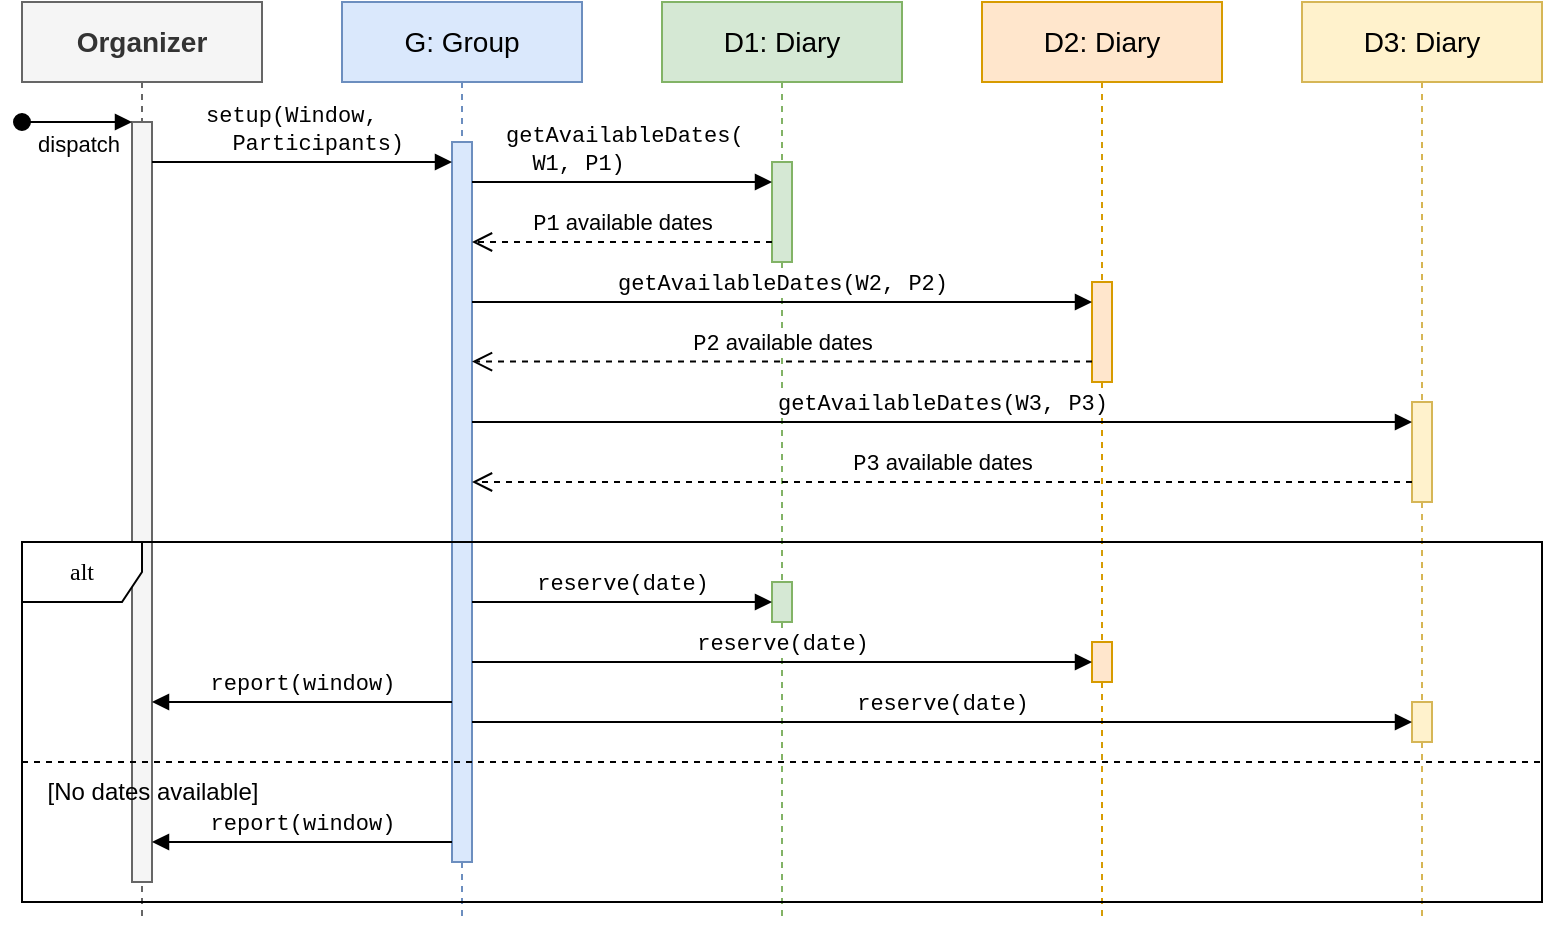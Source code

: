 <mxfile version="23.1.5" type="device">
  <diagram name="Page-1" id="KenW7vIUKHTiLhVvsAD5">
    <mxGraphModel dx="1482" dy="805" grid="1" gridSize="10" guides="1" tooltips="1" connect="1" arrows="1" fold="1" page="1" pageScale="1" pageWidth="840" pageHeight="540" math="0" shadow="0">
      <root>
        <mxCell id="V_574r8uO0_lqwqY8eq--0" />
        <mxCell id="V_574r8uO0_lqwqY8eq--1" parent="V_574r8uO0_lqwqY8eq--0" />
        <mxCell id="V_574r8uO0_lqwqY8eq--2" value="&lt;b&gt;&lt;font style=&quot;font-size: 14px;&quot;&gt;Organizer&lt;/font&gt;&lt;/b&gt;" style="shape=umlLifeline;perimeter=lifelinePerimeter;whiteSpace=wrap;html=1;container=0;dropTarget=0;collapsible=0;recursiveResize=0;outlineConnect=0;portConstraint=eastwest;newEdgeStyle={&quot;edgeStyle&quot;:&quot;elbowEdgeStyle&quot;,&quot;elbow&quot;:&quot;vertical&quot;,&quot;curved&quot;:0,&quot;rounded&quot;:0};fillColor=#f5f5f5;strokeColor=#666666;fontColor=#333333;" parent="V_574r8uO0_lqwqY8eq--1" vertex="1">
          <mxGeometry x="40" y="40" width="120" height="460" as="geometry" />
        </mxCell>
        <mxCell id="V_574r8uO0_lqwqY8eq--3" value="" style="html=1;points=[];perimeter=orthogonalPerimeter;outlineConnect=0;targetShapes=umlLifeline;portConstraint=eastwest;newEdgeStyle={&quot;edgeStyle&quot;:&quot;elbowEdgeStyle&quot;,&quot;elbow&quot;:&quot;vertical&quot;,&quot;curved&quot;:0,&quot;rounded&quot;:0};fillColor=#f5f5f5;strokeColor=#666666;fontColor=#333333;" parent="V_574r8uO0_lqwqY8eq--2" vertex="1">
          <mxGeometry x="55" y="60" width="10" height="380" as="geometry" />
        </mxCell>
        <mxCell id="V_574r8uO0_lqwqY8eq--4" value="dispatch" style="html=1;verticalAlign=bottom;startArrow=oval;endArrow=block;startSize=8;edgeStyle=elbowEdgeStyle;elbow=vertical;curved=0;rounded=0;" parent="V_574r8uO0_lqwqY8eq--2" edge="1">
          <mxGeometry y="-20" relative="1" as="geometry">
            <mxPoint y="60" as="sourcePoint" />
            <mxPoint x="55" y="60.143" as="targetPoint" />
            <mxPoint as="offset" />
          </mxGeometry>
        </mxCell>
        <mxCell id="V_574r8uO0_lqwqY8eq--5" value="&lt;font style=&quot;font-size: 14px;&quot;&gt;G: Group&lt;/font&gt;" style="shape=umlLifeline;perimeter=lifelinePerimeter;whiteSpace=wrap;html=1;container=0;dropTarget=0;collapsible=0;recursiveResize=0;outlineConnect=0;portConstraint=eastwest;newEdgeStyle={&quot;edgeStyle&quot;:&quot;elbowEdgeStyle&quot;,&quot;elbow&quot;:&quot;vertical&quot;,&quot;curved&quot;:0,&quot;rounded&quot;:0};fillColor=#dae8fc;strokeColor=#6c8ebf;" parent="V_574r8uO0_lqwqY8eq--1" vertex="1">
          <mxGeometry x="200" y="40" width="120" height="460" as="geometry" />
        </mxCell>
        <mxCell id="V_574r8uO0_lqwqY8eq--6" value="" style="html=1;points=[];perimeter=orthogonalPerimeter;outlineConnect=0;targetShapes=umlLifeline;portConstraint=eastwest;newEdgeStyle={&quot;edgeStyle&quot;:&quot;elbowEdgeStyle&quot;,&quot;elbow&quot;:&quot;vertical&quot;,&quot;curved&quot;:0,&quot;rounded&quot;:0};fillColor=#dae8fc;strokeColor=#6c8ebf;" parent="V_574r8uO0_lqwqY8eq--5" vertex="1">
          <mxGeometry x="55" y="70" width="10" height="360" as="geometry" />
        </mxCell>
        <mxCell id="V_574r8uO0_lqwqY8eq--7" value="&lt;font face=&quot;Courier New&quot;&gt;setup(Window,&lt;br&gt;&amp;nbsp; Participants)&lt;/font&gt;" style="html=1;verticalAlign=bottom;endArrow=block;edgeStyle=elbowEdgeStyle;elbow=horizontal;curved=0;rounded=0;align=left;" parent="V_574r8uO0_lqwqY8eq--1" source="V_574r8uO0_lqwqY8eq--3" target="V_574r8uO0_lqwqY8eq--6" edge="1">
          <mxGeometry x="-0.667" relative="1" as="geometry">
            <mxPoint x="110" y="120" as="sourcePoint" />
            <Array as="points">
              <mxPoint x="180" y="120" />
            </Array>
            <mxPoint x="240" y="120" as="targetPoint" />
            <mxPoint as="offset" />
          </mxGeometry>
        </mxCell>
        <mxCell id="V_574r8uO0_lqwqY8eq--9" value="&lt;font style=&quot;font-size: 14px;&quot;&gt;D1: Diary&lt;/font&gt;" style="shape=umlLifeline;perimeter=lifelinePerimeter;whiteSpace=wrap;html=1;container=0;dropTarget=0;collapsible=0;recursiveResize=0;outlineConnect=0;portConstraint=eastwest;newEdgeStyle={&quot;edgeStyle&quot;:&quot;elbowEdgeStyle&quot;,&quot;elbow&quot;:&quot;vertical&quot;,&quot;curved&quot;:0,&quot;rounded&quot;:0};fillColor=#d5e8d4;strokeColor=#82b366;" parent="V_574r8uO0_lqwqY8eq--1" vertex="1">
          <mxGeometry x="360" y="40" width="120" height="460" as="geometry" />
        </mxCell>
        <mxCell id="V_574r8uO0_lqwqY8eq--10" value="" style="html=1;points=[];perimeter=orthogonalPerimeter;outlineConnect=0;targetShapes=umlLifeline;portConstraint=eastwest;newEdgeStyle={&quot;edgeStyle&quot;:&quot;elbowEdgeStyle&quot;,&quot;elbow&quot;:&quot;vertical&quot;,&quot;curved&quot;:0,&quot;rounded&quot;:0};fillColor=#d5e8d4;strokeColor=#82b366;" parent="V_574r8uO0_lqwqY8eq--9" vertex="1">
          <mxGeometry x="55" y="80" width="10" height="50" as="geometry" />
        </mxCell>
        <mxCell id="Vd3R-TFm4S1apjZbC-eo-2" value="" style="html=1;points=[];perimeter=orthogonalPerimeter;outlineConnect=0;targetShapes=umlLifeline;portConstraint=eastwest;newEdgeStyle={&quot;edgeStyle&quot;:&quot;elbowEdgeStyle&quot;,&quot;elbow&quot;:&quot;vertical&quot;,&quot;curved&quot;:0,&quot;rounded&quot;:0};fillColor=#d5e8d4;strokeColor=#82b366;" parent="V_574r8uO0_lqwqY8eq--9" vertex="1">
          <mxGeometry x="55" y="290" width="10" height="20" as="geometry" />
        </mxCell>
        <mxCell id="V_574r8uO0_lqwqY8eq--11" value="&lt;font style=&quot;font-size: 14px;&quot;&gt;D2: Diary&lt;/font&gt;" style="shape=umlLifeline;perimeter=lifelinePerimeter;whiteSpace=wrap;html=1;container=0;dropTarget=0;collapsible=0;recursiveResize=0;outlineConnect=0;portConstraint=eastwest;newEdgeStyle={&quot;edgeStyle&quot;:&quot;elbowEdgeStyle&quot;,&quot;elbow&quot;:&quot;vertical&quot;,&quot;curved&quot;:0,&quot;rounded&quot;:0};fillColor=#ffe6cc;strokeColor=#d79b00;" parent="V_574r8uO0_lqwqY8eq--1" vertex="1">
          <mxGeometry x="520" y="40" width="120" height="460" as="geometry" />
        </mxCell>
        <mxCell id="V_574r8uO0_lqwqY8eq--12" value="" style="html=1;points=[];perimeter=orthogonalPerimeter;outlineConnect=0;targetShapes=umlLifeline;portConstraint=eastwest;newEdgeStyle={&quot;edgeStyle&quot;:&quot;elbowEdgeStyle&quot;,&quot;elbow&quot;:&quot;vertical&quot;,&quot;curved&quot;:0,&quot;rounded&quot;:0};fillColor=#ffe6cc;strokeColor=#d79b00;" parent="V_574r8uO0_lqwqY8eq--11" vertex="1">
          <mxGeometry x="55" y="140" width="10" height="50" as="geometry" />
        </mxCell>
        <mxCell id="6cWRWlTVcQfMaOi_MTbY-3" value="" style="html=1;points=[];perimeter=orthogonalPerimeter;outlineConnect=0;targetShapes=umlLifeline;portConstraint=eastwest;newEdgeStyle={&quot;edgeStyle&quot;:&quot;elbowEdgeStyle&quot;,&quot;elbow&quot;:&quot;vertical&quot;,&quot;curved&quot;:0,&quot;rounded&quot;:0};fillColor=#ffe6cc;strokeColor=#d79b00;" parent="V_574r8uO0_lqwqY8eq--11" vertex="1">
          <mxGeometry x="55" y="320" width="10" height="20" as="geometry" />
        </mxCell>
        <mxCell id="V_574r8uO0_lqwqY8eq--13" value="&lt;font style=&quot;font-size: 14px;&quot;&gt;D3: Diary&lt;/font&gt;" style="shape=umlLifeline;perimeter=lifelinePerimeter;whiteSpace=wrap;html=1;container=0;dropTarget=0;collapsible=0;recursiveResize=0;outlineConnect=0;portConstraint=eastwest;newEdgeStyle={&quot;edgeStyle&quot;:&quot;elbowEdgeStyle&quot;,&quot;elbow&quot;:&quot;vertical&quot;,&quot;curved&quot;:0,&quot;rounded&quot;:0};fillColor=#fff2cc;strokeColor=#d6b656;" parent="V_574r8uO0_lqwqY8eq--1" vertex="1">
          <mxGeometry x="680" y="40" width="120" height="460" as="geometry" />
        </mxCell>
        <mxCell id="V_574r8uO0_lqwqY8eq--14" value="" style="html=1;points=[];perimeter=orthogonalPerimeter;outlineConnect=0;targetShapes=umlLifeline;portConstraint=eastwest;newEdgeStyle={&quot;edgeStyle&quot;:&quot;elbowEdgeStyle&quot;,&quot;elbow&quot;:&quot;vertical&quot;,&quot;curved&quot;:0,&quot;rounded&quot;:0};fillColor=#fff2cc;strokeColor=#d6b656;" parent="V_574r8uO0_lqwqY8eq--13" vertex="1">
          <mxGeometry x="55" y="200" width="10" height="50" as="geometry" />
        </mxCell>
        <mxCell id="6cWRWlTVcQfMaOi_MTbY-5" value="" style="html=1;points=[];perimeter=orthogonalPerimeter;outlineConnect=0;targetShapes=umlLifeline;portConstraint=eastwest;newEdgeStyle={&quot;edgeStyle&quot;:&quot;elbowEdgeStyle&quot;,&quot;elbow&quot;:&quot;vertical&quot;,&quot;curved&quot;:0,&quot;rounded&quot;:0};fillColor=#fff2cc;strokeColor=#d6b656;" parent="V_574r8uO0_lqwqY8eq--13" vertex="1">
          <mxGeometry x="55" y="350" width="10" height="20" as="geometry" />
        </mxCell>
        <mxCell id="V_574r8uO0_lqwqY8eq--17" value="&lt;font face=&quot;Courier New&quot;&gt;getAvailableDates(&lt;br&gt;&amp;nbsp; W1,&amp;nbsp;P1)&lt;/font&gt;" style="html=1;verticalAlign=bottom;endArrow=block;edgeStyle=elbowEdgeStyle;elbow=vertical;curved=0;rounded=0;align=left;" parent="V_574r8uO0_lqwqY8eq--1" source="V_574r8uO0_lqwqY8eq--6" target="V_574r8uO0_lqwqY8eq--10" edge="1">
          <mxGeometry x="-0.8" relative="1" as="geometry">
            <mxPoint x="290" y="130" as="sourcePoint" />
            <Array as="points">
              <mxPoint x="335" y="130" />
            </Array>
            <mxPoint x="400" y="130" as="targetPoint" />
            <mxPoint as="offset" />
          </mxGeometry>
        </mxCell>
        <mxCell id="V_574r8uO0_lqwqY8eq--18" value="&lt;font face=&quot;Courier New&quot;&gt;P1&lt;/font&gt; available dates" style="html=1;verticalAlign=bottom;endArrow=open;dashed=1;endSize=8;edgeStyle=elbowEdgeStyle;elbow=vertical;curved=0;rounded=0;" parent="V_574r8uO0_lqwqY8eq--1" source="V_574r8uO0_lqwqY8eq--10" target="V_574r8uO0_lqwqY8eq--6" edge="1">
          <mxGeometry relative="1" as="geometry">
            <mxPoint x="280" y="160" as="targetPoint" />
            <Array as="points">
              <mxPoint x="360" y="160" />
              <mxPoint x="345" y="170" />
            </Array>
            <mxPoint x="400" y="160" as="sourcePoint" />
          </mxGeometry>
        </mxCell>
        <mxCell id="g2ztBIAL7-nyoMyFBQik-2" value="&lt;font face=&quot;Courier New&quot;&gt;getAvailableDates(W2,&amp;nbsp;P2)&lt;/font&gt;" style="html=1;verticalAlign=bottom;endArrow=block;edgeStyle=elbowEdgeStyle;elbow=vertical;curved=0;rounded=0;align=center;" parent="V_574r8uO0_lqwqY8eq--1" source="V_574r8uO0_lqwqY8eq--6" target="V_574r8uO0_lqwqY8eq--12" edge="1">
          <mxGeometry relative="1" as="geometry">
            <mxPoint x="280" y="190" as="sourcePoint" />
            <Array as="points">
              <mxPoint x="385" y="190" />
            </Array>
            <mxPoint x="550" y="190" as="targetPoint" />
            <mxPoint as="offset" />
          </mxGeometry>
        </mxCell>
        <mxCell id="g2ztBIAL7-nyoMyFBQik-3" value="&lt;font face=&quot;Courier New&quot;&gt;P2&lt;/font&gt;&amp;nbsp;available dates" style="html=1;verticalAlign=bottom;endArrow=open;dashed=1;endSize=8;edgeStyle=elbowEdgeStyle;elbow=vertical;curved=0;rounded=0;" parent="V_574r8uO0_lqwqY8eq--1" source="V_574r8uO0_lqwqY8eq--12" target="V_574r8uO0_lqwqY8eq--6" edge="1">
          <mxGeometry relative="1" as="geometry">
            <mxPoint x="280" y="220" as="targetPoint" />
            <Array as="points">
              <mxPoint x="475" y="219.76" />
              <mxPoint x="460" y="229.76" />
            </Array>
            <mxPoint x="570" y="219.76" as="sourcePoint" />
          </mxGeometry>
        </mxCell>
        <mxCell id="Vd3R-TFm4S1apjZbC-eo-0" value="&lt;font face=&quot;Courier New&quot;&gt;getAvailableDates(W3,&amp;nbsp;P3)&lt;/font&gt;" style="html=1;verticalAlign=bottom;endArrow=block;edgeStyle=elbowEdgeStyle;elbow=vertical;curved=0;rounded=0;align=center;" parent="V_574r8uO0_lqwqY8eq--1" source="V_574r8uO0_lqwqY8eq--6" target="V_574r8uO0_lqwqY8eq--14" edge="1">
          <mxGeometry relative="1" as="geometry">
            <mxPoint x="280" y="250" as="sourcePoint" />
            <Array as="points">
              <mxPoint x="395" y="250" />
            </Array>
            <mxPoint x="720" y="250" as="targetPoint" />
            <mxPoint as="offset" />
          </mxGeometry>
        </mxCell>
        <mxCell id="Vd3R-TFm4S1apjZbC-eo-1" value="&lt;font face=&quot;Courier New&quot;&gt;P3&lt;/font&gt;&amp;nbsp;available dates" style="html=1;verticalAlign=bottom;endArrow=open;dashed=1;endSize=8;edgeStyle=elbowEdgeStyle;elbow=vertical;curved=0;rounded=0;" parent="V_574r8uO0_lqwqY8eq--1" source="V_574r8uO0_lqwqY8eq--14" target="V_574r8uO0_lqwqY8eq--6" edge="1">
          <mxGeometry relative="1" as="geometry">
            <mxPoint x="280" y="280" as="targetPoint" />
            <Array as="points">
              <mxPoint x="650" y="280" />
              <mxPoint x="635" y="290" />
            </Array>
            <mxPoint x="710" y="280" as="sourcePoint" />
          </mxGeometry>
        </mxCell>
        <mxCell id="6cWRWlTVcQfMaOi_MTbY-0" value="&lt;font face=&quot;Courier New&quot;&gt;reserve(date)&lt;/font&gt;" style="html=1;verticalAlign=bottom;endArrow=block;edgeStyle=elbowEdgeStyle;elbow=vertical;curved=0;rounded=0;align=center;" parent="V_574r8uO0_lqwqY8eq--1" source="V_574r8uO0_lqwqY8eq--6" target="Vd3R-TFm4S1apjZbC-eo-2" edge="1">
          <mxGeometry relative="1" as="geometry">
            <mxPoint x="280" y="340" as="sourcePoint" />
            <Array as="points">
              <mxPoint x="370" y="340" />
            </Array>
            <mxPoint x="400" y="340" as="targetPoint" />
            <mxPoint as="offset" />
          </mxGeometry>
        </mxCell>
        <mxCell id="6cWRWlTVcQfMaOi_MTbY-2" value="&lt;font face=&quot;Courier New&quot;&gt;reserve(date)&lt;/font&gt;" style="html=1;verticalAlign=bottom;endArrow=block;edgeStyle=elbowEdgeStyle;elbow=vertical;curved=0;rounded=0;align=center;" parent="V_574r8uO0_lqwqY8eq--1" source="V_574r8uO0_lqwqY8eq--6" target="6cWRWlTVcQfMaOi_MTbY-3" edge="1">
          <mxGeometry relative="1" as="geometry">
            <mxPoint x="290" y="370" as="sourcePoint" />
            <Array as="points">
              <mxPoint x="395" y="370" />
            </Array>
            <mxPoint x="440" y="370" as="targetPoint" />
            <mxPoint as="offset" />
          </mxGeometry>
        </mxCell>
        <mxCell id="6cWRWlTVcQfMaOi_MTbY-4" value="&lt;font face=&quot;Courier New&quot;&gt;reserve(date)&lt;/font&gt;" style="html=1;verticalAlign=bottom;endArrow=block;edgeStyle=elbowEdgeStyle;elbow=vertical;curved=0;rounded=0;align=center;" parent="V_574r8uO0_lqwqY8eq--1" source="V_574r8uO0_lqwqY8eq--6" target="6cWRWlTVcQfMaOi_MTbY-5" edge="1">
          <mxGeometry relative="1" as="geometry">
            <mxPoint x="270" y="400" as="sourcePoint" />
            <Array as="points">
              <mxPoint x="375" y="400" />
            </Array>
            <mxPoint x="420" y="400" as="targetPoint" />
            <mxPoint as="offset" />
          </mxGeometry>
        </mxCell>
        <mxCell id="6cWRWlTVcQfMaOi_MTbY-8" value="&lt;font face=&quot;Courier New&quot;&gt;report(window)&lt;/font&gt;" style="html=1;verticalAlign=bottom;endArrow=block;edgeStyle=elbowEdgeStyle;elbow=vertical;curved=0;rounded=0;align=center;" parent="V_574r8uO0_lqwqY8eq--1" source="V_574r8uO0_lqwqY8eq--6" target="V_574r8uO0_lqwqY8eq--3" edge="1">
          <mxGeometry relative="1" as="geometry">
            <mxPoint x="250" y="390" as="sourcePoint" />
            <Array as="points">
              <mxPoint x="190" y="390" />
            </Array>
            <mxPoint x="120" y="390" as="targetPoint" />
            <mxPoint as="offset" />
          </mxGeometry>
        </mxCell>
        <mxCell id="6cWRWlTVcQfMaOi_MTbY-9" value="&lt;font face=&quot;Courier New&quot;&gt;report(window)&lt;/font&gt;" style="html=1;verticalAlign=bottom;endArrow=block;edgeStyle=elbowEdgeStyle;elbow=vertical;curved=0;rounded=0;align=center;" parent="V_574r8uO0_lqwqY8eq--1" source="V_574r8uO0_lqwqY8eq--6" target="V_574r8uO0_lqwqY8eq--3" edge="1">
          <mxGeometry relative="1" as="geometry">
            <mxPoint x="240" y="460" as="sourcePoint" />
            <Array as="points">
              <mxPoint x="205" y="460" />
            </Array>
            <mxPoint x="110" y="460" as="targetPoint" />
            <mxPoint as="offset" />
          </mxGeometry>
        </mxCell>
        <mxCell id="Q1ht3httsKG5jgjsM5pC-1" value="" style="group" parent="V_574r8uO0_lqwqY8eq--1" vertex="1" connectable="0">
          <mxGeometry x="40" y="310" width="760.0" height="180" as="geometry" />
        </mxCell>
        <mxCell id="rxPH7TsIaBoU2aqQJ6qY-0" value="[No dates available]" style="text;html=1;align=center;verticalAlign=middle;resizable=0;points=[];autosize=1;strokeColor=none;fillColor=none;" parent="Q1ht3httsKG5jgjsM5pC-1" vertex="1">
          <mxGeometry y="110" width="130" height="30" as="geometry" />
        </mxCell>
        <mxCell id="YbO_gCEAp-Fio8fJwI9r-3" value="" style="endArrow=none;dashed=1;html=1;rounded=0;entryX=1;entryY=0.5;entryDx=0;entryDy=0;exitX=0;exitY=0.5;exitDx=0;exitDy=0;" parent="Q1ht3httsKG5jgjsM5pC-1" edge="1">
          <mxGeometry width="50" height="50" relative="1" as="geometry">
            <mxPoint y="110" as="sourcePoint" />
            <mxPoint x="760.0" y="110" as="targetPoint" />
          </mxGeometry>
        </mxCell>
        <mxCell id="Q1ht3httsKG5jgjsM5pC-0" value="alt" style="shape=umlFrame;whiteSpace=wrap;html=1;rounded=1;shadow=0;comic=0;labelBackgroundColor=none;strokeWidth=1;fontFamily=Verdana;fontSize=12;align=center;" parent="Q1ht3httsKG5jgjsM5pC-1" vertex="1">
          <mxGeometry width="760" height="180" as="geometry" />
        </mxCell>
      </root>
    </mxGraphModel>
  </diagram>
</mxfile>
